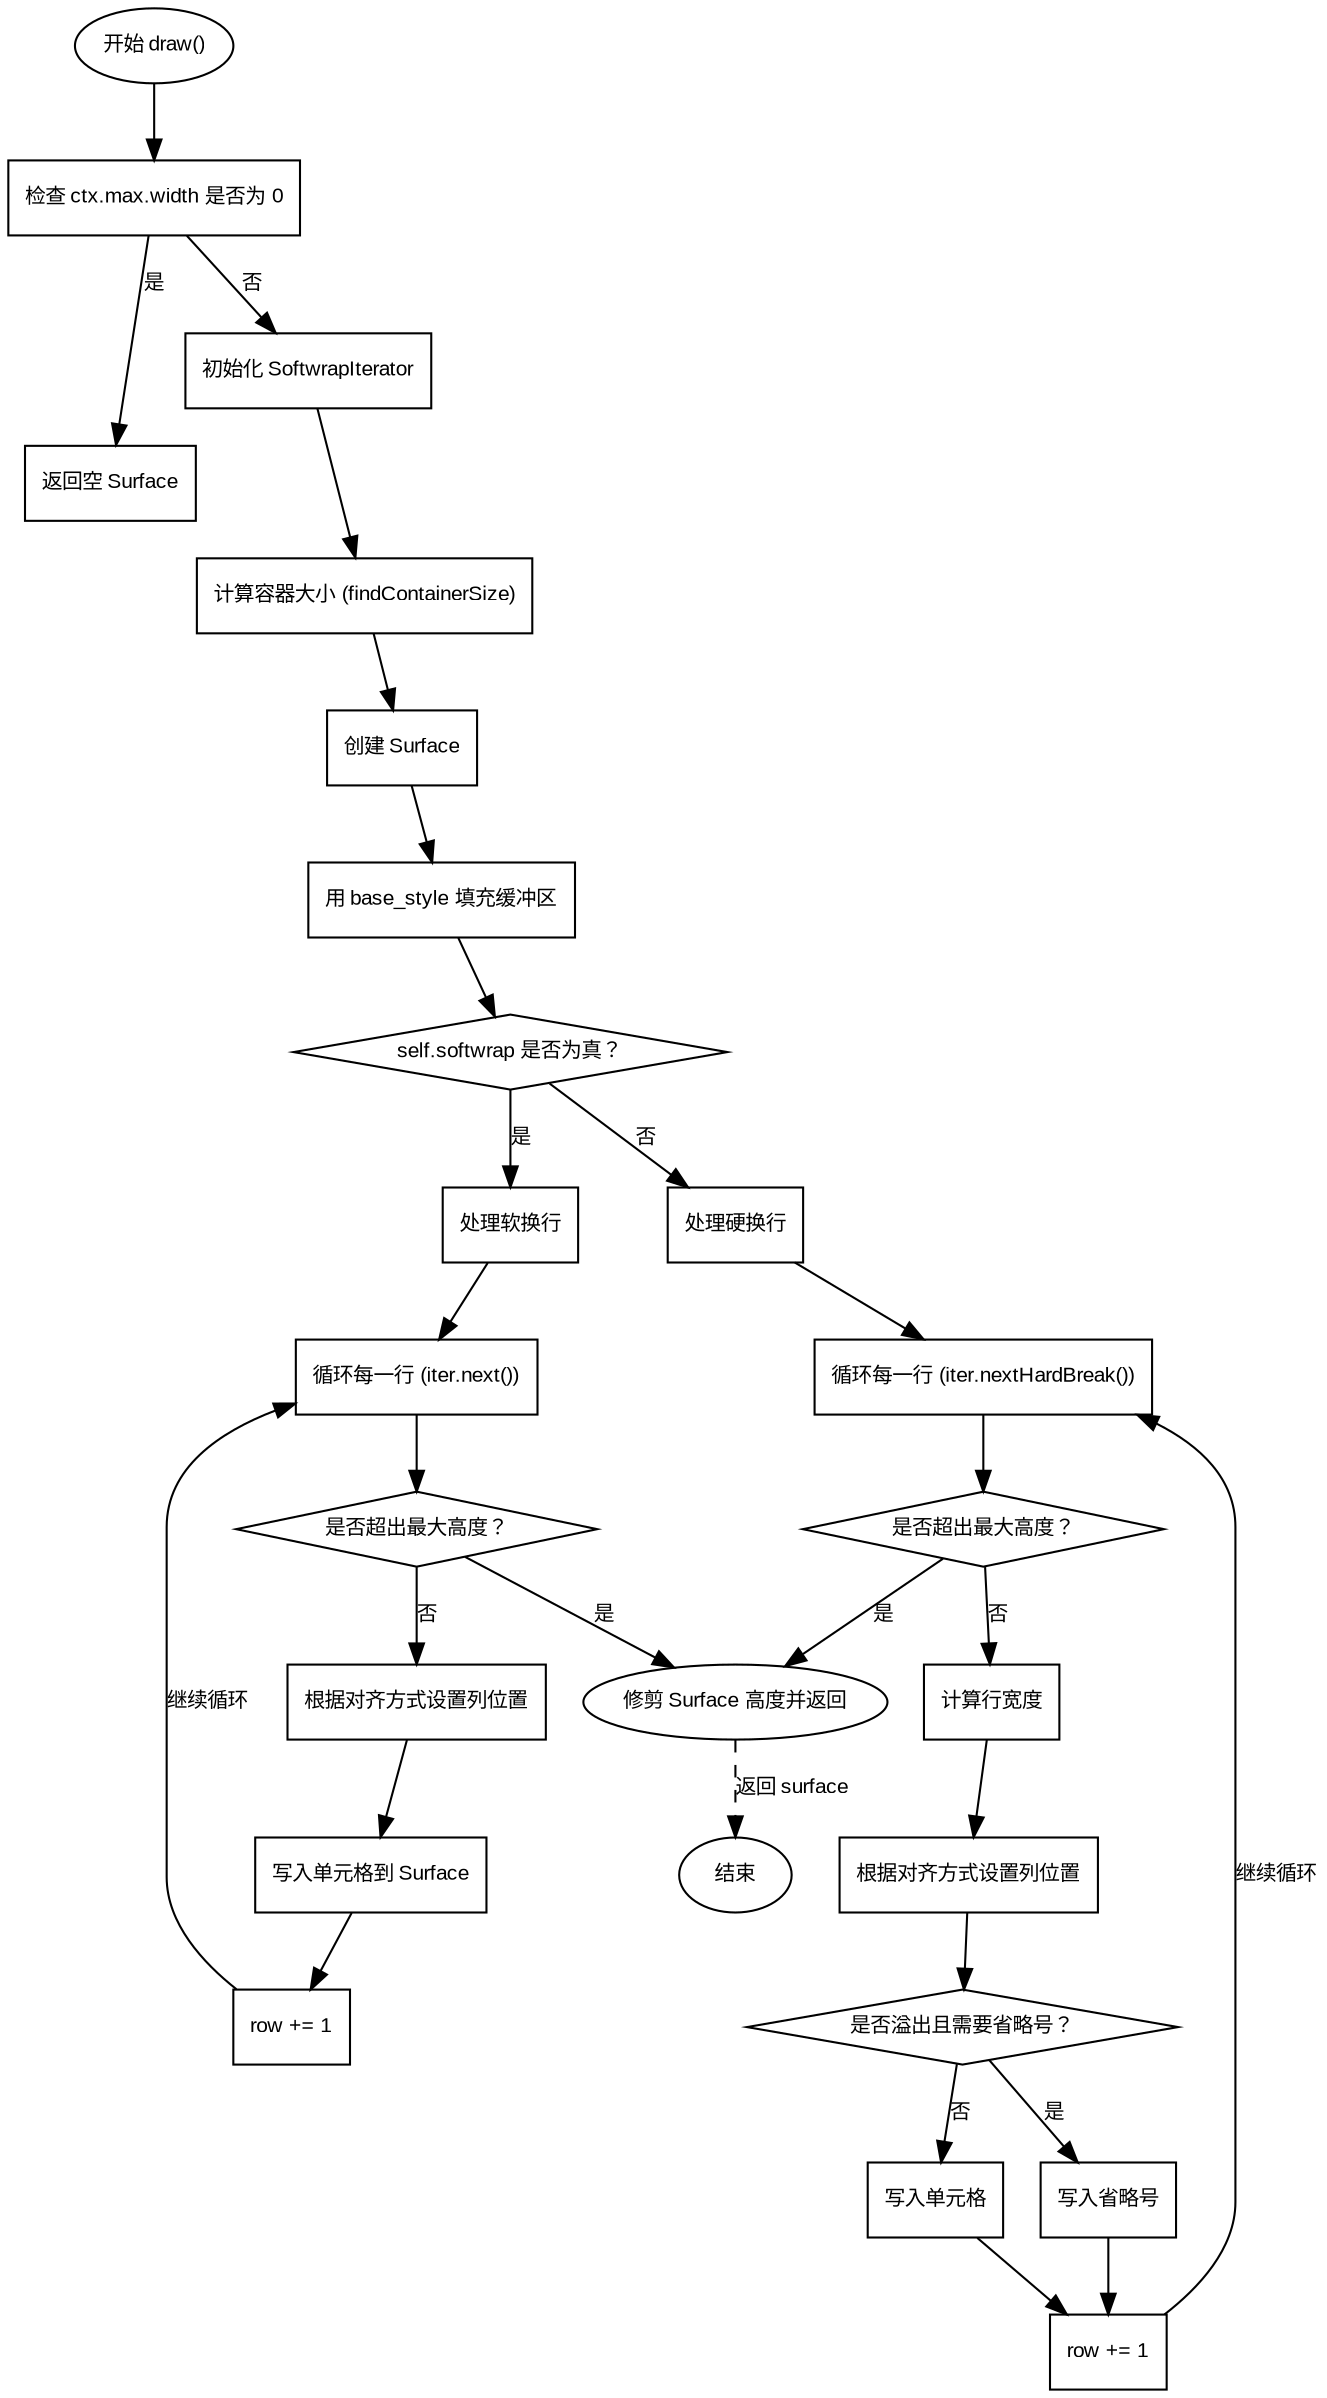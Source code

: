 
digraph G {
    node [shape=rectangle, fontname="Arial", fontsize=10];
    edge [fontname="Arial", fontsize=10];

    start [label="开始 draw()", shape=ellipse];
    check_ctx_width [label="检查 ctx.max.width 是否为 0"];
    return_empty_surface [label="返回空 Surface"];
    init_softwrap_iter [label="初始化 SoftwrapIterator"];
    find_container_size [label="计算容器大小 (findContainerSize)"];
    create_surface [label="创建 Surface"];
    fill_buffer [label="用 base_style 填充缓冲区"];
    check_softwrap [label="self.softwrap 是否为真？", shape=diamond];
    process_softwrap [label="处理软换行"];
    process_hardbreak [label="处理硬换行"];
    trim_surface [label="修剪 Surface 高度并返回", shape=ellipse];

    // Softwrap处理分支
    softwrap_loop [label="循环每一行 (iter.next())"];
    check_max_height_soft [label="是否超出最大高度？", shape=diamond];
    align_text_soft [label="根据对齐方式设置列位置"];
    write_cells_soft [label="写入单元格到 Surface"];
    increment_row_soft [label="row += 1"];

    // Hardbreak处理分支
    hardbreak_loop [label="循环每一行 (iter.nextHardBreak())"];
    check_max_height_hard [label="是否超出最大高度？", shape=diamond];
    calculate_line_width [label="计算行宽度"];
    align_text_hard [label="根据对齐方式设置列位置"];
    check_overflow [label="是否溢出且需要省略号？", shape=diamond];
    write_ellipsis [label="写入省略号"];
    write_cell_hard [label="写入单元格"];
    increment_row_hard [label="row += 1"];

    // 主流程连接
    start -> check_ctx_width;
    check_ctx_width -> return_empty_surface [label="是"];
    check_ctx_width -> init_softwrap_iter [label="否"];
    init_softwrap_iter -> find_container_size;
    find_container_size -> create_surface;
    create_surface -> fill_buffer;
    fill_buffer -> check_softwrap;

    // Softwrap分支
    check_softwrap -> process_softwrap [label="是"];
    process_softwrap -> softwrap_loop;
    softwrap_loop -> check_max_height_soft;
    check_max_height_soft -> trim_surface [label="是"];
    check_max_height_soft -> align_text_soft [label="否"];
    align_text_soft -> write_cells_soft;
    write_cells_soft -> increment_row_soft;
    increment_row_soft -> softwrap_loop [label="继续循环"];

    // Hardbreak分支
    check_softwrap -> process_hardbreak [label="否"];
    process_hardbreak -> hardbreak_loop;
    hardbreak_loop -> check_max_height_hard;
    check_max_height_hard -> trim_surface [label="是"];
    check_max_height_hard -> calculate_line_width [label="否"];
    calculate_line_width -> align_text_hard;
    align_text_hard -> check_overflow;
    check_overflow -> write_ellipsis [label="是"];
    check_overflow -> write_cell_hard [label="否"];
    write_ellipsis -> increment_row_hard;
    write_cell_hard -> increment_row_hard;
    increment_row_hard -> hardbreak_loop [label="继续循环"];

    // 公共结束
    return_empty_surface -> trim_surface [style=invis];
    process_softwrap -> trim_surface [style=invis];
    process_hardbreak -> trim_surface [style=invis];
    trim_surface -> end [label="返回 surface", style=dashed];
    end [shape=ellipse, label="结束"];
}
